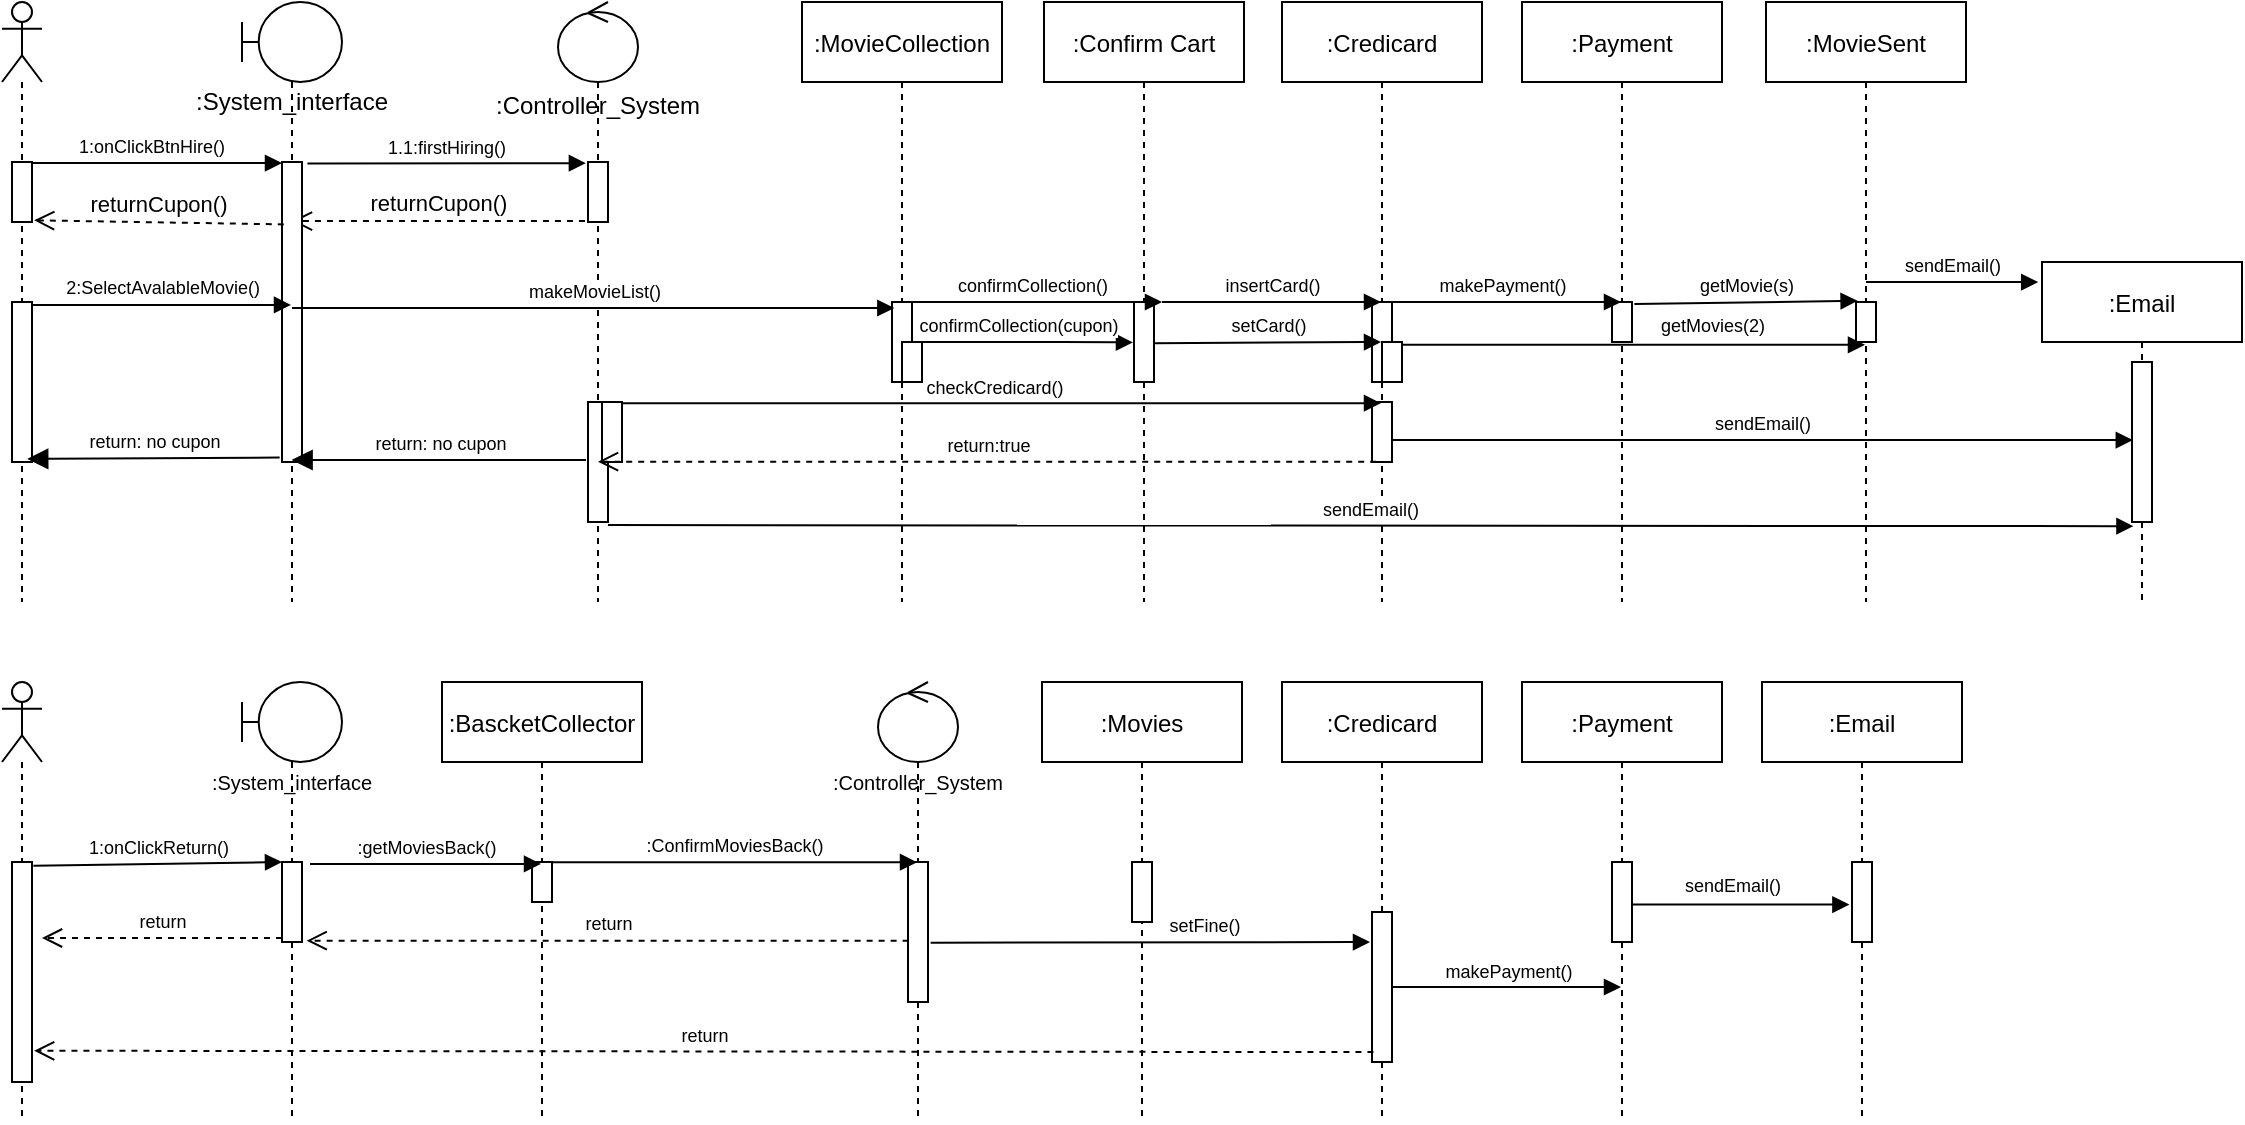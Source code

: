 <mxfile version="14.5.1" type="github" pages="2">
  <diagram id="kgpKYQtTHZ0yAKxKKP6v" name="Page-1">
    <mxGraphModel dx="1372" dy="763" grid="1" gridSize="10" guides="1" tooltips="1" connect="1" arrows="1" fold="1" page="1" pageScale="1" pageWidth="850" pageHeight="1100" math="0" shadow="0">
      <root>
        <mxCell id="0" />
        <mxCell id="1" parent="0" />
        <mxCell id="3nuBFxr9cyL0pnOWT2aG-7" value="returnCupon()" style="verticalAlign=bottom;endArrow=open;dashed=1;endSize=8;exitX=-0.152;exitY=0.985;shadow=0;strokeWidth=1;exitDx=0;exitDy=0;exitPerimeter=0;" parent="1" source="2R39ltGWzeSs4JhXjA6q-25" target="2R39ltGWzeSs4JhXjA6q-15" edge="1">
          <mxGeometry relative="1" as="geometry">
            <mxPoint x="190" y="179" as="targetPoint" />
            <mxPoint x="345" y="179" as="sourcePoint" />
          </mxGeometry>
        </mxCell>
        <mxCell id="3nuBFxr9cyL0pnOWT2aG-8" value="1:onClickBtnHire()" style="verticalAlign=bottom;endArrow=block;entryX=0;entryY=0.011;shadow=0;strokeWidth=1;entryDx=0;entryDy=0;entryPerimeter=0;fontSize=9;" parent="1" source="2R39ltGWzeSs4JhXjA6q-1" edge="1">
          <mxGeometry relative="1" as="geometry">
            <mxPoint x="275" y="160" as="sourcePoint" />
            <mxPoint x="180" y="160.55" as="targetPoint" />
          </mxGeometry>
        </mxCell>
        <mxCell id="2R39ltGWzeSs4JhXjA6q-1" value="" style="shape=umlLifeline;participant=umlActor;perimeter=lifelinePerimeter;whiteSpace=wrap;html=1;container=1;collapsible=0;recursiveResize=0;verticalAlign=top;spacingTop=36;outlineConnect=0;" vertex="1" parent="1">
          <mxGeometry x="40" y="80" width="20" height="300" as="geometry" />
        </mxCell>
        <mxCell id="2R39ltGWzeSs4JhXjA6q-24" value="" style="points=[];perimeter=orthogonalPerimeter;rounded=0;shadow=0;strokeWidth=1;" vertex="1" parent="2R39ltGWzeSs4JhXjA6q-1">
          <mxGeometry x="5" y="80" width="10" height="30" as="geometry" />
        </mxCell>
        <mxCell id="2R39ltGWzeSs4JhXjA6q-10" value=":MovieCollection" style="shape=umlLifeline;perimeter=lifelinePerimeter;container=1;collapsible=0;recursiveResize=0;rounded=0;shadow=0;strokeWidth=1;" vertex="1" parent="1">
          <mxGeometry x="440" y="80" width="100" height="300" as="geometry" />
        </mxCell>
        <mxCell id="9OgYv_cV8kC7q-Cjv74S-30" value="" style="points=[];perimeter=orthogonalPerimeter;rounded=0;shadow=0;strokeWidth=1;" vertex="1" parent="2R39ltGWzeSs4JhXjA6q-10">
          <mxGeometry x="45" y="150" width="10" height="40" as="geometry" />
        </mxCell>
        <mxCell id="9OgYv_cV8kC7q-Cjv74S-54" value="" style="points=[];perimeter=orthogonalPerimeter;rounded=0;shadow=0;strokeWidth=1;" vertex="1" parent="2R39ltGWzeSs4JhXjA6q-10">
          <mxGeometry x="50" y="170" width="10" height="20" as="geometry" />
        </mxCell>
        <mxCell id="2R39ltGWzeSs4JhXjA6q-12" value=":Confirm Cart" style="shape=umlLifeline;perimeter=lifelinePerimeter;container=1;collapsible=0;recursiveResize=0;rounded=0;shadow=0;strokeWidth=1;" vertex="1" parent="1">
          <mxGeometry x="561" y="80" width="100" height="300" as="geometry" />
        </mxCell>
        <mxCell id="2R39ltGWzeSs4JhXjA6q-13" value="" style="points=[];perimeter=orthogonalPerimeter;rounded=0;shadow=0;strokeWidth=1;" vertex="1" parent="2R39ltGWzeSs4JhXjA6q-12">
          <mxGeometry x="45" y="150" width="10" height="40" as="geometry" />
        </mxCell>
        <mxCell id="2R39ltGWzeSs4JhXjA6q-15" value=":System_interface" style="shape=umlLifeline;participant=umlBoundary;perimeter=lifelinePerimeter;whiteSpace=wrap;html=1;container=1;collapsible=0;recursiveResize=0;verticalAlign=top;spacingTop=36;outlineConnect=0;" vertex="1" parent="1">
          <mxGeometry x="160" y="80" width="50" height="300" as="geometry" />
        </mxCell>
        <mxCell id="2R39ltGWzeSs4JhXjA6q-16" value="" style="points=[];perimeter=orthogonalPerimeter;rounded=0;shadow=0;strokeWidth=1;" vertex="1" parent="1">
          <mxGeometry x="180" y="160" width="10" height="150" as="geometry" />
        </mxCell>
        <mxCell id="2R39ltGWzeSs4JhXjA6q-20" value="" style="shape=umlLifeline;participant=umlControl;perimeter=lifelinePerimeter;whiteSpace=wrap;html=1;container=1;collapsible=0;recursiveResize=0;verticalAlign=top;spacingTop=36;outlineConnect=0;" vertex="1" parent="1">
          <mxGeometry x="318" y="80" width="40" height="300" as="geometry" />
        </mxCell>
        <mxCell id="9OgYv_cV8kC7q-Cjv74S-37" value="" style="points=[];perimeter=orthogonalPerimeter;rounded=0;shadow=0;strokeWidth=1;" vertex="1" parent="2R39ltGWzeSs4JhXjA6q-20">
          <mxGeometry x="15" y="200" width="10" height="60" as="geometry" />
        </mxCell>
        <mxCell id="2R39ltGWzeSs4JhXjA6q-25" value="" style="html=1;points=[];perimeter=orthogonalPerimeter;" vertex="1" parent="2R39ltGWzeSs4JhXjA6q-20">
          <mxGeometry x="15" y="80" width="10" height="30" as="geometry" />
        </mxCell>
        <mxCell id="2R39ltGWzeSs4JhXjA6q-23" value=":Controller_System" style="text;html=1;strokeColor=none;fillColor=none;align=center;verticalAlign=middle;whiteSpace=wrap;rounded=0;" vertex="1" parent="1">
          <mxGeometry x="290" y="122" width="96" height="20" as="geometry" />
        </mxCell>
        <mxCell id="9OgYv_cV8kC7q-Cjv74S-4" value="1.1:firstHiring()" style="html=1;verticalAlign=bottom;endArrow=block;fontSize=9;exitX=1.271;exitY=0.005;exitDx=0;exitDy=0;exitPerimeter=0;entryX=-0.105;entryY=0.02;entryDx=0;entryDy=0;entryPerimeter=0;" edge="1" parent="1" source="2R39ltGWzeSs4JhXjA6q-16" target="2R39ltGWzeSs4JhXjA6q-25">
          <mxGeometry width="80" relative="1" as="geometry">
            <mxPoint x="340" y="170" as="sourcePoint" />
            <mxPoint x="420" y="170" as="targetPoint" />
          </mxGeometry>
        </mxCell>
        <mxCell id="9OgYv_cV8kC7q-Cjv74S-12" value="2:SelectAvalableMovie()" style="html=1;verticalAlign=bottom;endArrow=block;fontSize=9;exitX=0.95;exitY=0.037;exitDx=0;exitDy=0;exitPerimeter=0;" edge="1" target="2R39ltGWzeSs4JhXjA6q-15" parent="1">
          <mxGeometry relative="1" as="geometry">
            <mxPoint x="54.5" y="231.48" as="sourcePoint" />
          </mxGeometry>
        </mxCell>
        <mxCell id="9OgYv_cV8kC7q-Cjv74S-13" value="return: no cupon" style="html=1;verticalAlign=bottom;endArrow=block;endSize=8;fontSize=9;endFill=1;" edge="1" parent="1">
          <mxGeometry relative="1" as="geometry">
            <mxPoint x="184.81" y="309.0" as="targetPoint" />
            <mxPoint x="332" y="309" as="sourcePoint" />
          </mxGeometry>
        </mxCell>
        <mxCell id="9OgYv_cV8kC7q-Cjv74S-14" value=":Credicard" style="shape=umlLifeline;perimeter=lifelinePerimeter;container=1;collapsible=0;recursiveResize=0;rounded=0;shadow=0;strokeWidth=1;" vertex="1" parent="1">
          <mxGeometry x="680" y="80" width="100" height="300" as="geometry" />
        </mxCell>
        <mxCell id="9OgYv_cV8kC7q-Cjv74S-15" value="" style="points=[];perimeter=orthogonalPerimeter;rounded=0;shadow=0;strokeWidth=1;" vertex="1" parent="9OgYv_cV8kC7q-Cjv74S-14">
          <mxGeometry x="45" y="200" width="10" height="30" as="geometry" />
        </mxCell>
        <mxCell id="9OgYv_cV8kC7q-Cjv74S-35" value="" style="html=1;points=[];perimeter=orthogonalPerimeter;" vertex="1" parent="9OgYv_cV8kC7q-Cjv74S-14">
          <mxGeometry x="45" y="150" width="10" height="40" as="geometry" />
        </mxCell>
        <mxCell id="9OgYv_cV8kC7q-Cjv74S-56" value="" style="points=[];perimeter=orthogonalPerimeter;rounded=0;shadow=0;strokeWidth=1;" vertex="1" parent="9OgYv_cV8kC7q-Cjv74S-14">
          <mxGeometry x="50" y="170" width="10" height="20" as="geometry" />
        </mxCell>
        <mxCell id="9OgYv_cV8kC7q-Cjv74S-16" value=":Payment" style="shape=umlLifeline;perimeter=lifelinePerimeter;container=1;collapsible=0;recursiveResize=0;rounded=0;shadow=0;strokeWidth=1;" vertex="1" parent="1">
          <mxGeometry x="800" y="80" width="100" height="300" as="geometry" />
        </mxCell>
        <mxCell id="9OgYv_cV8kC7q-Cjv74S-17" value="" style="points=[];perimeter=orthogonalPerimeter;rounded=0;shadow=0;strokeWidth=1;" vertex="1" parent="9OgYv_cV8kC7q-Cjv74S-16">
          <mxGeometry x="45" y="150" width="10" height="20" as="geometry" />
        </mxCell>
        <mxCell id="9OgYv_cV8kC7q-Cjv74S-18" value=":MovieSent" style="shape=umlLifeline;perimeter=lifelinePerimeter;container=1;collapsible=0;recursiveResize=0;rounded=0;shadow=0;strokeWidth=1;" vertex="1" parent="1">
          <mxGeometry x="922" y="80" width="100" height="300" as="geometry" />
        </mxCell>
        <mxCell id="9OgYv_cV8kC7q-Cjv74S-19" value="" style="points=[];perimeter=orthogonalPerimeter;rounded=0;shadow=0;strokeWidth=1;" vertex="1" parent="9OgYv_cV8kC7q-Cjv74S-18">
          <mxGeometry x="45" y="150" width="10" height="20" as="geometry" />
        </mxCell>
        <mxCell id="9OgYv_cV8kC7q-Cjv74S-20" value=":Email" style="shape=umlLifeline;perimeter=lifelinePerimeter;container=1;collapsible=0;recursiveResize=0;rounded=0;shadow=0;strokeWidth=1;" vertex="1" parent="1">
          <mxGeometry x="1060" y="210" width="100" height="170" as="geometry" />
        </mxCell>
        <mxCell id="9OgYv_cV8kC7q-Cjv74S-21" value="" style="points=[];perimeter=orthogonalPerimeter;rounded=0;shadow=0;strokeWidth=1;" vertex="1" parent="9OgYv_cV8kC7q-Cjv74S-20">
          <mxGeometry x="45" y="50" width="10" height="80" as="geometry" />
        </mxCell>
        <mxCell id="9OgYv_cV8kC7q-Cjv74S-27" value="&lt;span style=&quot;font-size: 11px&quot;&gt;returnCupon()&lt;/span&gt;" style="html=1;verticalAlign=bottom;endArrow=open;dashed=1;endSize=8;fontSize=9;exitX=0.09;exitY=0.208;exitDx=0;exitDy=0;exitPerimeter=0;entryX=1.107;entryY=0.972;entryDx=0;entryDy=0;entryPerimeter=0;" edge="1" parent="1" source="2R39ltGWzeSs4JhXjA6q-16" target="2R39ltGWzeSs4JhXjA6q-24">
          <mxGeometry relative="1" as="geometry">
            <mxPoint x="500" y="300" as="sourcePoint" />
            <mxPoint x="55.0" y="267.8" as="targetPoint" />
          </mxGeometry>
        </mxCell>
        <mxCell id="9OgYv_cV8kC7q-Cjv74S-29" value="" style="points=[];perimeter=orthogonalPerimeter;rounded=0;shadow=0;strokeWidth=1;" vertex="1" parent="1">
          <mxGeometry x="180" y="270" width="10" as="geometry" />
        </mxCell>
        <mxCell id="9OgYv_cV8kC7q-Cjv74S-31" value="makeMovieList()" style="html=1;verticalAlign=bottom;endArrow=block;fontSize=9;entryX=0.117;entryY=0.075;entryDx=0;entryDy=0;entryPerimeter=0;" edge="1" parent="1" source="2R39ltGWzeSs4JhXjA6q-15" target="9OgYv_cV8kC7q-Cjv74S-30">
          <mxGeometry width="80" relative="1" as="geometry">
            <mxPoint x="460" y="290" as="sourcePoint" />
            <mxPoint x="540" y="290" as="targetPoint" />
          </mxGeometry>
        </mxCell>
        <mxCell id="9OgYv_cV8kC7q-Cjv74S-33" value="confirmCollection()" style="html=1;verticalAlign=bottom;endArrow=block;fontSize=9;" edge="1" parent="1" source="2R39ltGWzeSs4JhXjA6q-10">
          <mxGeometry width="80" relative="1" as="geometry">
            <mxPoint x="560" y="230" as="sourcePoint" />
            <mxPoint x="620" y="230" as="targetPoint" />
          </mxGeometry>
        </mxCell>
        <mxCell id="9OgYv_cV8kC7q-Cjv74S-34" value="insertCard()" style="html=1;verticalAlign=bottom;endArrow=block;fontSize=9;" edge="1" parent="1" target="9OgYv_cV8kC7q-Cjv74S-14">
          <mxGeometry width="80" relative="1" as="geometry">
            <mxPoint x="620" y="230" as="sourcePoint" />
            <mxPoint x="640" y="230" as="targetPoint" />
          </mxGeometry>
        </mxCell>
        <mxCell id="9OgYv_cV8kC7q-Cjv74S-36" value="checkCredicard()" style="html=1;verticalAlign=bottom;endArrow=block;fontSize=9;exitX=0.86;exitY=0.01;exitDx=0;exitDy=0;exitPerimeter=0;" edge="1" parent="1" source="9OgYv_cV8kC7q-Cjv74S-37" target="9OgYv_cV8kC7q-Cjv74S-14">
          <mxGeometry width="80" relative="1" as="geometry">
            <mxPoint x="520" y="250" as="sourcePoint" />
            <mxPoint x="600" y="250" as="targetPoint" />
          </mxGeometry>
        </mxCell>
        <mxCell id="9OgYv_cV8kC7q-Cjv74S-39" value="makePayment()" style="html=1;verticalAlign=bottom;endArrow=block;fontSize=9;" edge="1" parent="1" source="9OgYv_cV8kC7q-Cjv74S-14" target="9OgYv_cV8kC7q-Cjv74S-16">
          <mxGeometry width="80" relative="1" as="geometry">
            <mxPoint x="770" y="230" as="sourcePoint" />
            <mxPoint x="760" y="230" as="targetPoint" />
          </mxGeometry>
        </mxCell>
        <mxCell id="9OgYv_cV8kC7q-Cjv74S-40" value="getMovie(s)" style="html=1;verticalAlign=bottom;endArrow=block;fontSize=9;entryX=0.08;entryY=-0.03;entryDx=0;entryDy=0;entryPerimeter=0;exitX=1.12;exitY=0.05;exitDx=0;exitDy=0;exitPerimeter=0;" edge="1" parent="1" source="9OgYv_cV8kC7q-Cjv74S-17" target="9OgYv_cV8kC7q-Cjv74S-19">
          <mxGeometry width="80" relative="1" as="geometry">
            <mxPoint x="820" y="220" as="sourcePoint" />
            <mxPoint x="900" y="220" as="targetPoint" />
          </mxGeometry>
        </mxCell>
        <mxCell id="9OgYv_cV8kC7q-Cjv74S-41" value="" style="html=1;points=[];perimeter=orthogonalPerimeter;fontSize=9;" vertex="1" parent="1">
          <mxGeometry x="45" y="230" width="10" height="80" as="geometry" />
        </mxCell>
        <mxCell id="9OgYv_cV8kC7q-Cjv74S-42" value="return: no cupon" style="html=1;verticalAlign=bottom;endArrow=block;endSize=8;exitX=-0.117;exitY=0.985;fontSize=9;exitDx=0;exitDy=0;exitPerimeter=0;entryX=0.762;entryY=0.981;entryDx=0;entryDy=0;entryPerimeter=0;endFill=1;" edge="1" parent="1" source="2R39ltGWzeSs4JhXjA6q-16" target="9OgYv_cV8kC7q-Cjv74S-41">
          <mxGeometry relative="1" as="geometry">
            <mxPoint x="194.81" y="319.16" as="targetPoint" />
            <mxPoint x="343.31" y="319.16" as="sourcePoint" />
          </mxGeometry>
        </mxCell>
        <mxCell id="9OgYv_cV8kC7q-Cjv74S-43" value="sendEmail()" style="html=1;verticalAlign=bottom;endArrow=block;fontSize=9;entryX=-0.019;entryY=0.059;entryDx=0;entryDy=0;entryPerimeter=0;" edge="1" parent="1" source="9OgYv_cV8kC7q-Cjv74S-18" target="9OgYv_cV8kC7q-Cjv74S-20">
          <mxGeometry width="80" relative="1" as="geometry">
            <mxPoint x="740" y="320" as="sourcePoint" />
            <mxPoint x="820" y="320" as="targetPoint" />
          </mxGeometry>
        </mxCell>
        <mxCell id="9OgYv_cV8kC7q-Cjv74S-44" value="sendEmail()" style="html=1;verticalAlign=bottom;endArrow=block;fontSize=9;entryX=0.04;entryY=0.488;entryDx=0;entryDy=0;entryPerimeter=0;" edge="1" parent="1" source="9OgYv_cV8kC7q-Cjv74S-15" target="9OgYv_cV8kC7q-Cjv74S-21">
          <mxGeometry width="80" relative="1" as="geometry">
            <mxPoint x="670" y="320" as="sourcePoint" />
            <mxPoint x="750" y="320" as="targetPoint" />
          </mxGeometry>
        </mxCell>
        <mxCell id="9OgYv_cV8kC7q-Cjv74S-45" value="sendEmail()" style="html=1;verticalAlign=bottom;endArrow=block;fontSize=9;exitX=0.997;exitY=1.026;exitDx=0;exitDy=0;exitPerimeter=0;entryX=0.072;entryY=1.026;entryDx=0;entryDy=0;entryPerimeter=0;" edge="1" parent="1" source="9OgYv_cV8kC7q-Cjv74S-37" target="9OgYv_cV8kC7q-Cjv74S-21">
          <mxGeometry width="80" relative="1" as="geometry">
            <mxPoint x="650" y="300" as="sourcePoint" />
            <mxPoint x="730" y="300" as="targetPoint" />
          </mxGeometry>
        </mxCell>
        <mxCell id="9OgYv_cV8kC7q-Cjv74S-46" value="" style="shape=umlLifeline;participant=umlActor;perimeter=lifelinePerimeter;whiteSpace=wrap;html=1;container=1;collapsible=0;recursiveResize=0;verticalAlign=top;spacingTop=36;outlineConnect=0;" vertex="1" parent="1">
          <mxGeometry x="40" y="420" width="20" height="220" as="geometry" />
        </mxCell>
        <mxCell id="9OgYv_cV8kC7q-Cjv74S-49" value="&lt;font style=&quot;font-size: 10px&quot;&gt;:System_interface&lt;/font&gt;" style="shape=umlLifeline;participant=umlBoundary;perimeter=lifelinePerimeter;whiteSpace=wrap;html=1;container=1;collapsible=0;recursiveResize=0;verticalAlign=top;spacingTop=36;outlineConnect=0;" vertex="1" parent="1">
          <mxGeometry x="160" y="420" width="50" height="220" as="geometry" />
        </mxCell>
        <mxCell id="9OgYv_cV8kC7q-Cjv74S-60" value="" style="html=1;points=[];perimeter=orthogonalPerimeter;fontSize=9;" vertex="1" parent="9OgYv_cV8kC7q-Cjv74S-49">
          <mxGeometry x="20" y="90" width="10" height="40" as="geometry" />
        </mxCell>
        <mxCell id="9OgYv_cV8kC7q-Cjv74S-53" value="" style="html=1;points=[];perimeter=orthogonalPerimeter;" vertex="1" parent="1">
          <mxGeometry x="340" y="280" width="10" height="30" as="geometry" />
        </mxCell>
        <mxCell id="9OgYv_cV8kC7q-Cjv74S-38" value="return:true" style="html=1;verticalAlign=bottom;endArrow=open;dashed=1;endSize=8;fontSize=9;exitX=0.21;exitY=0.995;exitDx=0;exitDy=0;exitPerimeter=0;" edge="1" parent="1" source="9OgYv_cV8kC7q-Cjv74S-15" target="2R39ltGWzeSs4JhXjA6q-20">
          <mxGeometry relative="1" as="geometry">
            <mxPoint x="690" y="189" as="sourcePoint" />
            <mxPoint x="520" y="250" as="targetPoint" />
          </mxGeometry>
        </mxCell>
        <mxCell id="9OgYv_cV8kC7q-Cjv74S-55" value="confirmCollection(cupon)" style="html=1;verticalAlign=bottom;endArrow=block;fontSize=9;entryX=-0.051;entryY=0.505;entryDx=0;entryDy=0;entryPerimeter=0;" edge="1" parent="1" source="2R39ltGWzeSs4JhXjA6q-10" target="2R39ltGWzeSs4JhXjA6q-13">
          <mxGeometry width="80" relative="1" as="geometry">
            <mxPoint x="490.267" y="230" as="sourcePoint" />
            <mxPoint x="620" y="230" as="targetPoint" />
            <Array as="points">
              <mxPoint x="560" y="250" />
            </Array>
          </mxGeometry>
        </mxCell>
        <mxCell id="9OgYv_cV8kC7q-Cjv74S-57" value="getMovies(2)" style="html=1;verticalAlign=bottom;endArrow=block;fontSize=9;exitX=0.98;exitY=0.07;exitDx=0;exitDy=0;exitPerimeter=0;" edge="1" parent="1" source="9OgYv_cV8kC7q-Cjv74S-56" target="9OgYv_cV8kC7q-Cjv74S-18">
          <mxGeometry x="0.337" y="1" width="80" relative="1" as="geometry">
            <mxPoint x="790" y="270" as="sourcePoint" />
            <mxPoint x="870" y="270" as="targetPoint" />
            <mxPoint as="offset" />
          </mxGeometry>
        </mxCell>
        <mxCell id="9OgYv_cV8kC7q-Cjv74S-59" value="setCard()" style="html=1;verticalAlign=bottom;endArrow=block;fontSize=9;exitX=1;exitY=0.515;exitDx=0;exitDy=0;exitPerimeter=0;" edge="1" parent="1" source="2R39ltGWzeSs4JhXjA6q-13">
          <mxGeometry width="80" relative="1" as="geometry">
            <mxPoint x="640" y="250" as="sourcePoint" />
            <mxPoint x="729.5" y="250" as="targetPoint" />
          </mxGeometry>
        </mxCell>
        <mxCell id="9OgYv_cV8kC7q-Cjv74S-61" value="1:onClickReturn()" style="html=1;verticalAlign=bottom;endArrow=block;entryX=0;entryY=0;fontSize=9;exitX=1.072;exitY=0.017;exitDx=0;exitDy=0;exitPerimeter=0;" edge="1" target="9OgYv_cV8kC7q-Cjv74S-60" parent="1" source="9OgYv_cV8kC7q-Cjv74S-7">
          <mxGeometry relative="1" as="geometry">
            <mxPoint x="-25" y="620" as="sourcePoint" />
          </mxGeometry>
        </mxCell>
        <mxCell id="9OgYv_cV8kC7q-Cjv74S-7" value="" style="html=1;points=[];perimeter=orthogonalPerimeter;fontSize=9;" vertex="1" parent="1">
          <mxGeometry x="45" y="510" width="10" height="110" as="geometry" />
        </mxCell>
        <mxCell id="9OgYv_cV8kC7q-Cjv74S-62" value="return" style="html=1;verticalAlign=bottom;endArrow=open;dashed=1;endSize=8;exitX=0;exitY=0.95;fontSize=9;" edge="1" source="9OgYv_cV8kC7q-Cjv74S-60" parent="1">
          <mxGeometry relative="1" as="geometry">
            <mxPoint x="60" y="548" as="targetPoint" />
          </mxGeometry>
        </mxCell>
        <mxCell id="9OgYv_cV8kC7q-Cjv74S-70" value="" style="shape=umlLifeline;participant=umlControl;perimeter=lifelinePerimeter;whiteSpace=wrap;html=1;container=1;collapsible=0;recursiveResize=0;verticalAlign=top;spacingTop=36;outlineConnect=0;" vertex="1" parent="1">
          <mxGeometry x="478" y="420" width="40" height="220" as="geometry" />
        </mxCell>
        <mxCell id="9OgYv_cV8kC7q-Cjv74S-71" value="" style="html=1;points=[];perimeter=orthogonalPerimeter;" vertex="1" parent="9OgYv_cV8kC7q-Cjv74S-70">
          <mxGeometry x="15" y="90" width="10" height="70" as="geometry" />
        </mxCell>
        <mxCell id="9OgYv_cV8kC7q-Cjv74S-73" value="&lt;font style=&quot;font-size: 10px&quot;&gt;:Controller_System&lt;/font&gt;" style="text;html=1;strokeColor=none;fillColor=none;align=center;verticalAlign=middle;whiteSpace=wrap;rounded=0;" vertex="1" parent="1">
          <mxGeometry x="450" y="460" width="96" height="20" as="geometry" />
        </mxCell>
        <mxCell id="9OgYv_cV8kC7q-Cjv74S-76" value=":Payment" style="shape=umlLifeline;perimeter=lifelinePerimeter;container=1;collapsible=0;recursiveResize=0;rounded=0;shadow=0;strokeWidth=1;" vertex="1" parent="1">
          <mxGeometry x="800" y="420" width="100" height="220" as="geometry" />
        </mxCell>
        <mxCell id="9OgYv_cV8kC7q-Cjv74S-77" value="" style="points=[];perimeter=orthogonalPerimeter;rounded=0;shadow=0;strokeWidth=1;" vertex="1" parent="9OgYv_cV8kC7q-Cjv74S-76">
          <mxGeometry x="45" y="90" width="10" height="40" as="geometry" />
        </mxCell>
        <mxCell id="9OgYv_cV8kC7q-Cjv74S-78" value=":BascketCollector" style="shape=umlLifeline;perimeter=lifelinePerimeter;container=1;collapsible=0;recursiveResize=0;rounded=0;shadow=0;strokeWidth=1;" vertex="1" parent="1">
          <mxGeometry x="260" y="420" width="100" height="220" as="geometry" />
        </mxCell>
        <mxCell id="9OgYv_cV8kC7q-Cjv74S-79" value="" style="points=[];perimeter=orthogonalPerimeter;rounded=0;shadow=0;strokeWidth=1;" vertex="1" parent="9OgYv_cV8kC7q-Cjv74S-78">
          <mxGeometry x="45" y="90" width="10" height="20" as="geometry" />
        </mxCell>
        <mxCell id="9OgYv_cV8kC7q-Cjv74S-80" value=":getMoviesBack()" style="html=1;verticalAlign=bottom;endArrow=block;fontSize=9;exitX=1.4;exitY=0.024;exitDx=0;exitDy=0;exitPerimeter=0;" edge="1" parent="1" source="9OgYv_cV8kC7q-Cjv74S-60">
          <mxGeometry width="80" relative="1" as="geometry">
            <mxPoint x="360" y="590" as="sourcePoint" />
            <mxPoint x="309.5" y="510.96" as="targetPoint" />
          </mxGeometry>
        </mxCell>
        <mxCell id="9OgYv_cV8kC7q-Cjv74S-81" value=":ConfirmMoviesBack()" style="html=1;verticalAlign=bottom;endArrow=block;fontSize=9;exitX=1.038;exitY=0.006;exitDx=0;exitDy=0;exitPerimeter=0;" edge="1" parent="1" source="9OgYv_cV8kC7q-Cjv74S-79" target="9OgYv_cV8kC7q-Cjv74S-70">
          <mxGeometry width="80" relative="1" as="geometry">
            <mxPoint x="400" y="570" as="sourcePoint" />
            <mxPoint x="480" y="570" as="targetPoint" />
          </mxGeometry>
        </mxCell>
        <mxCell id="9OgYv_cV8kC7q-Cjv74S-82" value="return" style="html=1;verticalAlign=bottom;endArrow=open;dashed=1;endSize=8;exitX=0.031;exitY=0.562;fontSize=9;exitDx=0;exitDy=0;exitPerimeter=0;entryX=1.233;entryY=0.983;entryDx=0;entryDy=0;entryPerimeter=0;" edge="1" parent="1" source="9OgYv_cV8kC7q-Cjv74S-71" target="9OgYv_cV8kC7q-Cjv74S-60">
          <mxGeometry relative="1" as="geometry">
            <mxPoint x="191.8" y="541.2" as="targetPoint" />
            <mxPoint x="493.31" y="539.14" as="sourcePoint" />
          </mxGeometry>
        </mxCell>
        <mxCell id="9OgYv_cV8kC7q-Cjv74S-83" value=":Credicard" style="shape=umlLifeline;perimeter=lifelinePerimeter;container=1;collapsible=0;recursiveResize=0;rounded=0;shadow=0;strokeWidth=1;" vertex="1" parent="1">
          <mxGeometry x="680" y="420" width="100" height="220" as="geometry" />
        </mxCell>
        <mxCell id="9OgYv_cV8kC7q-Cjv74S-85" value="" style="html=1;points=[];perimeter=orthogonalPerimeter;" vertex="1" parent="9OgYv_cV8kC7q-Cjv74S-83">
          <mxGeometry x="45" y="115" width="10" height="75" as="geometry" />
        </mxCell>
        <mxCell id="9OgYv_cV8kC7q-Cjv74S-87" value="setFine()" style="html=1;verticalAlign=bottom;endArrow=block;fontSize=9;exitX=1.133;exitY=0.576;exitDx=0;exitDy=0;exitPerimeter=0;" edge="1" parent="1" source="9OgYv_cV8kC7q-Cjv74S-71">
          <mxGeometry x="0.245" width="80" relative="1" as="geometry">
            <mxPoint x="501.33" y="527.34" as="sourcePoint" />
            <mxPoint x="724" y="550" as="targetPoint" />
            <mxPoint as="offset" />
          </mxGeometry>
        </mxCell>
        <mxCell id="9OgYv_cV8kC7q-Cjv74S-88" value="makePayment()" style="html=1;verticalAlign=bottom;endArrow=block;fontSize=9;" edge="1" parent="1" source="9OgYv_cV8kC7q-Cjv74S-85" target="9OgYv_cV8kC7q-Cjv74S-76">
          <mxGeometry width="80" relative="1" as="geometry">
            <mxPoint x="745" y="309.04" as="sourcePoint" />
            <mxPoint x="1115.4" y="309.04" as="targetPoint" />
          </mxGeometry>
        </mxCell>
        <mxCell id="9OgYv_cV8kC7q-Cjv74S-89" value=":Email" style="shape=umlLifeline;perimeter=lifelinePerimeter;container=1;collapsible=0;recursiveResize=0;rounded=0;shadow=0;strokeWidth=1;" vertex="1" parent="1">
          <mxGeometry x="920" y="420" width="100" height="220" as="geometry" />
        </mxCell>
        <mxCell id="9OgYv_cV8kC7q-Cjv74S-90" value="" style="points=[];perimeter=orthogonalPerimeter;rounded=0;shadow=0;strokeWidth=1;" vertex="1" parent="9OgYv_cV8kC7q-Cjv74S-89">
          <mxGeometry x="45" y="90" width="10" height="40" as="geometry" />
        </mxCell>
        <mxCell id="9OgYv_cV8kC7q-Cjv74S-91" style="edgeStyle=orthogonalEdgeStyle;rounded=0;orthogonalLoop=1;jettySize=auto;html=1;startArrow=none;startFill=0;endArrow=block;endFill=1;fontSize=9;entryX=-0.133;entryY=0.533;entryDx=0;entryDy=0;entryPerimeter=0;" edge="1" parent="1" source="9OgYv_cV8kC7q-Cjv74S-77" target="9OgYv_cV8kC7q-Cjv74S-90">
          <mxGeometry relative="1" as="geometry">
            <Array as="points">
              <mxPoint x="964" y="531" />
            </Array>
          </mxGeometry>
        </mxCell>
        <mxCell id="9OgYv_cV8kC7q-Cjv74S-92" value="sendEmail()" style="edgeLabel;html=1;align=center;verticalAlign=middle;resizable=0;points=[];fontSize=9;" vertex="1" connectable="0" parent="9OgYv_cV8kC7q-Cjv74S-91">
          <mxGeometry x="-0.084" y="1" relative="1" as="geometry">
            <mxPoint y="-9" as="offset" />
          </mxGeometry>
        </mxCell>
        <mxCell id="9OgYv_cV8kC7q-Cjv74S-93" value=":Movies" style="shape=umlLifeline;perimeter=lifelinePerimeter;container=1;collapsible=0;recursiveResize=0;rounded=0;shadow=0;strokeWidth=1;" vertex="1" parent="1">
          <mxGeometry x="560" y="420" width="100" height="220" as="geometry" />
        </mxCell>
        <mxCell id="9OgYv_cV8kC7q-Cjv74S-94" value="" style="html=1;points=[];perimeter=orthogonalPerimeter;" vertex="1" parent="9OgYv_cV8kC7q-Cjv74S-93">
          <mxGeometry x="45" y="90" width="10" height="30" as="geometry" />
        </mxCell>
        <mxCell id="9OgYv_cV8kC7q-Cjv74S-95" value="return" style="html=1;verticalAlign=bottom;endArrow=open;dashed=1;endSize=8;fontSize=9;exitX=0.072;exitY=0.934;exitDx=0;exitDy=0;exitPerimeter=0;entryX=1.107;entryY=0.858;entryDx=0;entryDy=0;entryPerimeter=0;" edge="1" parent="1" source="9OgYv_cV8kC7q-Cjv74S-85" target="9OgYv_cV8kC7q-Cjv74S-7">
          <mxGeometry relative="1" as="geometry">
            <mxPoint x="470" y="530" as="sourcePoint" />
            <mxPoint x="390" y="530" as="targetPoint" />
          </mxGeometry>
        </mxCell>
      </root>
    </mxGraphModel>
  </diagram>
  <diagram id="n7bLBUu4oKJ7Fsb_n60B" name="Page-2">
    <mxGraphModel dx="784" dy="436" grid="1" gridSize="10" guides="1" tooltips="1" connect="1" arrows="1" fold="1" page="1" pageScale="1" pageWidth="1100" pageHeight="850" math="0" shadow="0">
      <root>
        <mxCell id="rdNLKxUeWmusQo9a9lWO-0" />
        <mxCell id="rdNLKxUeWmusQo9a9lWO-1" parent="rdNLKxUeWmusQo9a9lWO-0" />
        <mxCell id="E0Ltbmq4JsSQH8HV2QDR-0" value="" style="shape=umlDestroy;whiteSpace=wrap;html=1;strokeWidth=3;" vertex="1" parent="rdNLKxUeWmusQo9a9lWO-1">
          <mxGeometry x="390" y="470" width="20" height="20" as="geometry" />
        </mxCell>
        <mxCell id="E0Ltbmq4JsSQH8HV2QDR-1" value="Obj1: Class 1" style="shape=umlLifeline;perimeter=lifelinePerimeter;whiteSpace=wrap;html=1;container=1;collapsible=0;recursiveResize=0;outlineConnect=0;" vertex="1" parent="rdNLKxUeWmusQo9a9lWO-1">
          <mxGeometry x="160" y="200" width="140" height="328" as="geometry" />
        </mxCell>
        <mxCell id="E0Ltbmq4JsSQH8HV2QDR-2" value="" style="html=1;points=[];perimeter=orthogonalPerimeter;" vertex="1" parent="E0Ltbmq4JsSQH8HV2QDR-1">
          <mxGeometry x="65" y="90" width="10" height="210" as="geometry" />
        </mxCell>
        <mxCell id="E0Ltbmq4JsSQH8HV2QDR-16" value="" style="endArrow=open;endFill=1;endSize=12;html=1;" edge="1" parent="E0Ltbmq4JsSQH8HV2QDR-1">
          <mxGeometry width="160" relative="1" as="geometry">
            <mxPoint x="130" y="60" as="sourcePoint" />
            <mxPoint x="140" y="90" as="targetPoint" />
          </mxGeometry>
        </mxCell>
        <mxCell id="E0Ltbmq4JsSQH8HV2QDR-17" value="create" style="text;html=1;strokeColor=none;fillColor=none;align=center;verticalAlign=middle;whiteSpace=wrap;rounded=0;fontSize=9;" vertex="1" parent="E0Ltbmq4JsSQH8HV2QDR-1">
          <mxGeometry x="110" y="44" width="40" height="20" as="geometry" />
        </mxCell>
        <mxCell id="E0Ltbmq4JsSQH8HV2QDR-19" value="" style="endArrow=block;startArrow=none;endFill=1;startFill=0;html=1;" edge="1" parent="E0Ltbmq4JsSQH8HV2QDR-1">
          <mxGeometry width="160" relative="1" as="geometry">
            <mxPoint x="74" y="160" as="sourcePoint" />
            <mxPoint x="230" y="160" as="targetPoint" />
          </mxGeometry>
        </mxCell>
        <mxCell id="E0Ltbmq4JsSQH8HV2QDR-3" value="Creating and Destroying an Object" style="text;align=center;fontStyle=1;verticalAlign=middle;spacingLeft=3;spacingRight=3;strokeColor=none;rotatable=0;points=[[0,0.5],[1,0.5]];portConstraint=eastwest;" vertex="1" parent="rdNLKxUeWmusQo9a9lWO-1">
          <mxGeometry x="120" y="140" width="200" height="26" as="geometry" />
        </mxCell>
        <mxCell id="E0Ltbmq4JsSQH8HV2QDR-4" value="Return" style="text;align=center;fontStyle=1;verticalAlign=middle;spacingLeft=3;spacingRight=3;strokeColor=none;rotatable=0;points=[[0,0.5],[1,0.5]];portConstraint=eastwest;" vertex="1" parent="rdNLKxUeWmusQo9a9lWO-1">
          <mxGeometry x="910" y="150" width="60" height="26" as="geometry" />
        </mxCell>
        <mxCell id="E0Ltbmq4JsSQH8HV2QDR-5" value="" style="html=1;points=[];perimeter=orthogonalPerimeter;" vertex="1" parent="rdNLKxUeWmusQo9a9lWO-1">
          <mxGeometry x="935" y="240" width="10" height="40" as="geometry" />
        </mxCell>
        <mxCell id="E0Ltbmq4JsSQH8HV2QDR-6" value="self call" style="edgeStyle=orthogonalEdgeStyle;html=1;align=left;spacingLeft=2;endArrow=block;rounded=0;entryX=1;entryY=0;" edge="1" target="E0Ltbmq4JsSQH8HV2QDR-5" parent="rdNLKxUeWmusQo9a9lWO-1">
          <mxGeometry relative="1" as="geometry">
            <mxPoint x="940" y="220" as="sourcePoint" />
            <Array as="points">
              <mxPoint x="970" y="220" />
            </Array>
          </mxGeometry>
        </mxCell>
        <mxCell id="E0Ltbmq4JsSQH8HV2QDR-10" value="Obj1: Class 1" style="shape=umlLifeline;perimeter=lifelinePerimeter;whiteSpace=wrap;html=1;container=1;collapsible=0;recursiveResize=0;outlineConnect=0;" vertex="1" parent="rdNLKxUeWmusQo9a9lWO-1">
          <mxGeometry x="350" y="270" width="100" height="200" as="geometry" />
        </mxCell>
        <mxCell id="E0Ltbmq4JsSQH8HV2QDR-11" value="" style="html=1;points=[];perimeter=orthogonalPerimeter;" vertex="1" parent="E0Ltbmq4JsSQH8HV2QDR-10">
          <mxGeometry x="45" y="90" width="10" height="30" as="geometry" />
        </mxCell>
        <mxCell id="E0Ltbmq4JsSQH8HV2QDR-12" value="" style="html=1;points=[];perimeter=orthogonalPerimeter;" vertex="1" parent="E0Ltbmq4JsSQH8HV2QDR-10">
          <mxGeometry x="45" y="150" width="10" height="30" as="geometry" />
        </mxCell>
        <mxCell id="E0Ltbmq4JsSQH8HV2QDR-13" value="" style="endArrow=open;endSize=12;dashed=1;html=1;exitX=1.3;exitY=0.025;exitDx=0;exitDy=0;exitPerimeter=0;" edge="1" parent="rdNLKxUeWmusQo9a9lWO-1" source="E0Ltbmq4JsSQH8HV2QDR-2">
          <mxGeometry width="160" relative="1" as="geometry">
            <mxPoint x="40" y="420" as="sourcePoint" />
            <mxPoint x="350" y="292" as="targetPoint" />
          </mxGeometry>
        </mxCell>
        <mxCell id="E0Ltbmq4JsSQH8HV2QDR-14" value="Obj1: Class 1" style="shape=umlLifeline;perimeter=lifelinePerimeter;whiteSpace=wrap;html=1;container=1;collapsible=0;recursiveResize=0;outlineConnect=0;" vertex="1" parent="rdNLKxUeWmusQo9a9lWO-1">
          <mxGeometry x="550" y="200" width="100" height="328" as="geometry" />
        </mxCell>
        <mxCell id="E0Ltbmq4JsSQH8HV2QDR-15" value="" style="html=1;points=[];perimeter=orthogonalPerimeter;" vertex="1" parent="E0Ltbmq4JsSQH8HV2QDR-14">
          <mxGeometry x="45" y="90" width="10" height="80" as="geometry" />
        </mxCell>
        <mxCell id="E0Ltbmq4JsSQH8HV2QDR-21" value="" style="endArrow=block;startArrow=none;endFill=1;startFill=0;html=1;exitX=0.986;exitY=0.63;exitDx=0;exitDy=0;exitPerimeter=0;entryX=0.043;entryY=0.019;entryDx=0;entryDy=0;entryPerimeter=0;" edge="1" parent="rdNLKxUeWmusQo9a9lWO-1" source="E0Ltbmq4JsSQH8HV2QDR-2" target="E0Ltbmq4JsSQH8HV2QDR-12">
          <mxGeometry width="160" relative="1" as="geometry">
            <mxPoint x="243.71" y="369.93" as="sourcePoint" />
            <mxPoint x="400" y="370" as="targetPoint" />
          </mxGeometry>
        </mxCell>
        <mxCell id="E0Ltbmq4JsSQH8HV2QDR-22" value="" style="endArrow=open;endFill=1;endSize=12;html=1;exitX=1;exitY=1;exitDx=0;exitDy=0;" edge="1" parent="rdNLKxUeWmusQo9a9lWO-1" source="E0Ltbmq4JsSQH8HV2QDR-23" target="E0Ltbmq4JsSQH8HV2QDR-0">
          <mxGeometry width="160" relative="1" as="geometry">
            <mxPoint x="360" y="450" as="sourcePoint" />
            <mxPoint x="370" y="480" as="targetPoint" />
          </mxGeometry>
        </mxCell>
        <mxCell id="E0Ltbmq4JsSQH8HV2QDR-23" value="destroy" style="text;html=1;strokeColor=none;fillColor=none;align=center;verticalAlign=middle;whiteSpace=wrap;rounded=0;fontSize=9;" vertex="1" parent="rdNLKxUeWmusQo9a9lWO-1">
          <mxGeometry x="300" y="440" width="40" height="20" as="geometry" />
        </mxCell>
      </root>
    </mxGraphModel>
  </diagram>
</mxfile>
